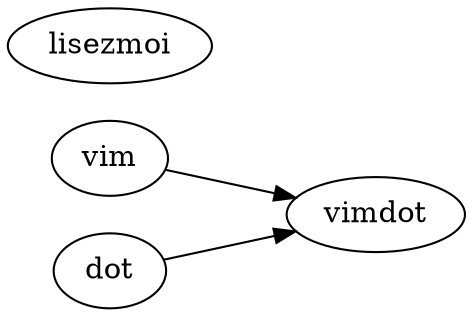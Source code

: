 digraph G {
	graph [layout=dot rankdir=LR]

// This is just an example for you to use as a template.
// Edit as you like. Whenever you save a legal graph
// the layout in the graphviz window will be updated.

	vim [href="http://www.vim.org/"]
	dot [href="http://www.graphviz.org/"]
	vimdot [href="file:///usr/bin/vimdot"]
    lisezmoi

	{vim dot} -> vimdot
}
